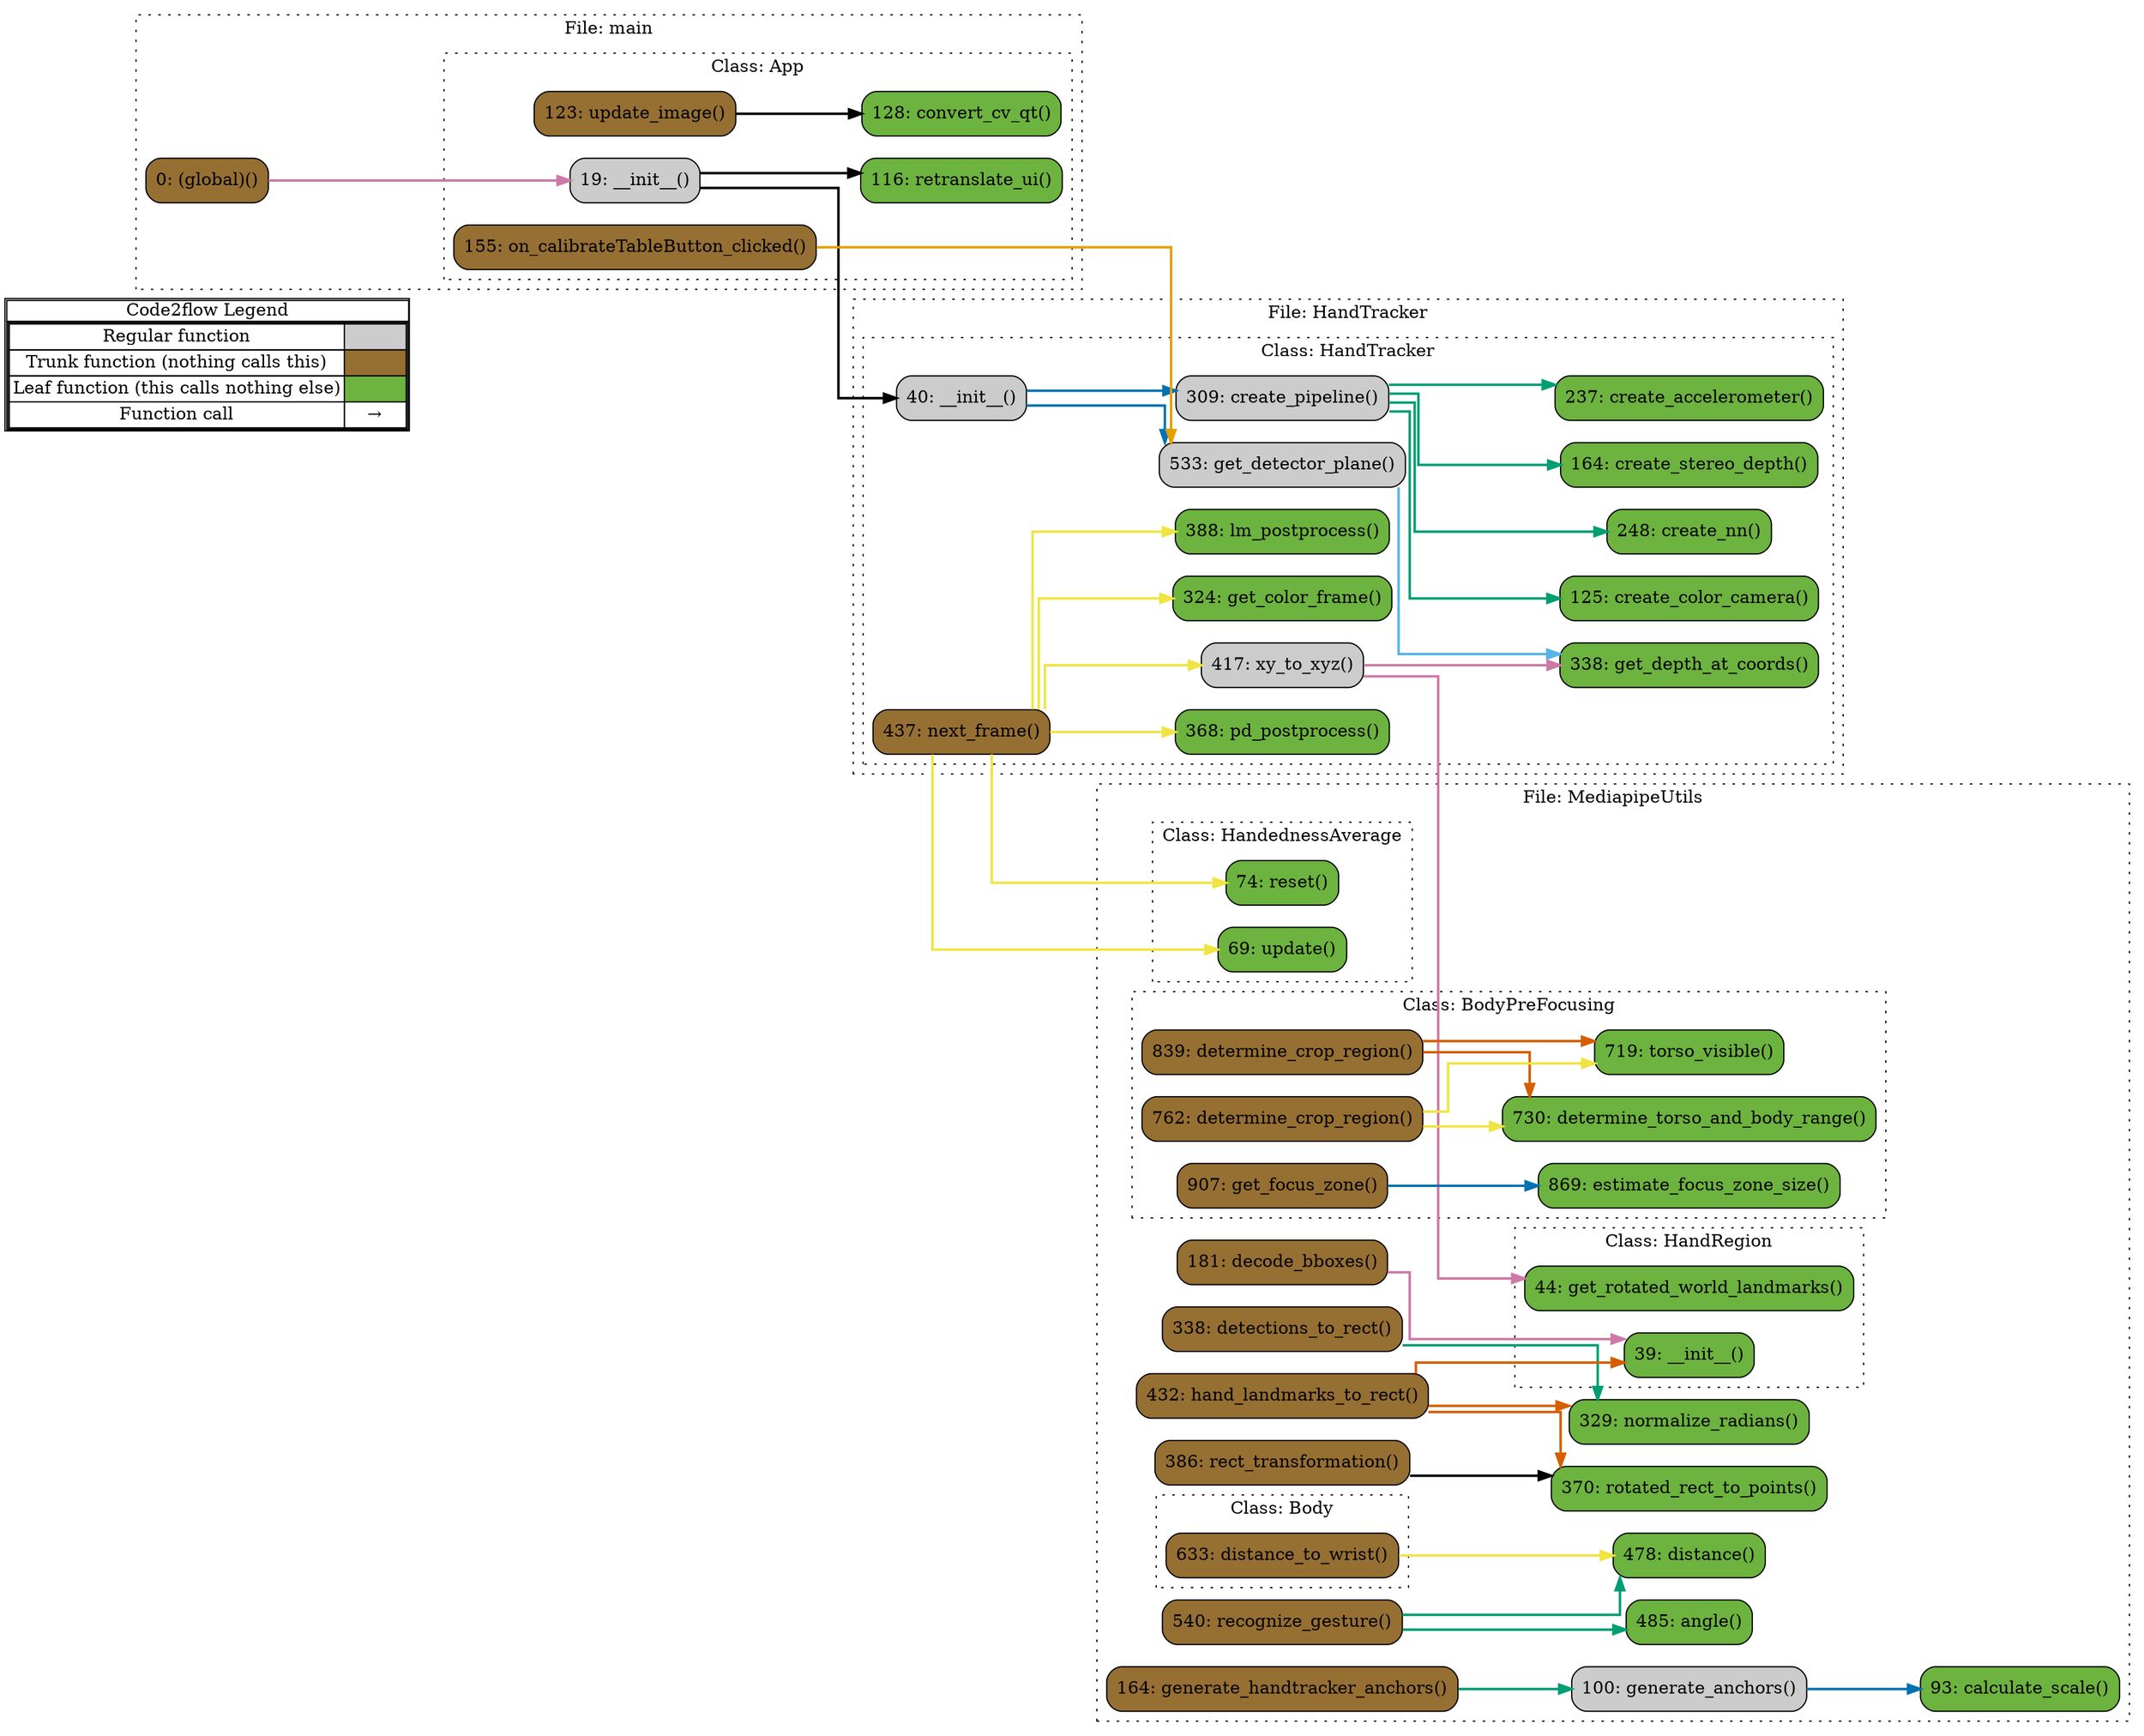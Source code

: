 digraph G {
concentrate=true;
splines="ortho";
rankdir="LR";
subgraph legend{
    rank = min;
    label = "legend";
    Legend [shape=none, margin=0, label = <
        <table cellspacing="0" cellpadding="0" border="1"><tr><td>Code2flow Legend</td></tr><tr><td>
        <table cellspacing="0">
        <tr><td>Regular function</td><td width="50px" bgcolor='#cccccc'></td></tr>
        <tr><td>Trunk function (nothing calls this)</td><td bgcolor='#966F33'></td></tr>
        <tr><td>Leaf function (this calls nothing else)</td><td bgcolor='#6db33f'></td></tr>
        <tr><td>Function call</td><td><font color='black'>&#8594;</font></td></tr>
        </table></td></tr></table>
        >];
}node_1d58cc35 [label="40: __init__()" name="HandTracker::HandTracker.__init__" shape="rect" style="rounded,filled" fillcolor="#cccccc" ];
node_bb4ca503 [label="237: create_accelerometer()" name="HandTracker::HandTracker.create_accelerometer" shape="rect" style="rounded,filled" fillcolor="#6db33f" ];
node_9dbb320a [label="125: create_color_camera()" name="HandTracker::HandTracker.create_color_camera" shape="rect" style="rounded,filled" fillcolor="#6db33f" ];
node_8ce855b0 [label="248: create_nn()" name="HandTracker::HandTracker.create_nn" shape="rect" style="rounded,filled" fillcolor="#6db33f" ];
node_63be2dd3 [label="309: create_pipeline()" name="HandTracker::HandTracker.create_pipeline" shape="rect" style="rounded,filled" fillcolor="#cccccc" ];
node_1781a6bc [label="164: create_stereo_depth()" name="HandTracker::HandTracker.create_stereo_depth" shape="rect" style="rounded,filled" fillcolor="#6db33f" ];
node_31e2f868 [label="324: get_color_frame()" name="HandTracker::HandTracker.get_color_frame" shape="rect" style="rounded,filled" fillcolor="#6db33f" ];
node_c5b6d5d9 [label="338: get_depth_at_coords()" name="HandTracker::HandTracker.get_depth_at_coords" shape="rect" style="rounded,filled" fillcolor="#6db33f" ];
node_4920d252 [label="533: get_detector_plane()" name="HandTracker::HandTracker.get_detector_plane" shape="rect" style="rounded,filled" fillcolor="#cccccc" ];
node_5178e7d0 [label="388: lm_postprocess()" name="HandTracker::HandTracker.lm_postprocess" shape="rect" style="rounded,filled" fillcolor="#6db33f" ];
node_19b790d4 [label="437: next_frame()" name="HandTracker::HandTracker.next_frame" shape="rect" style="rounded,filled" fillcolor="#966F33" ];
node_98b1beab [label="368: pd_postprocess()" name="HandTracker::HandTracker.pd_postprocess" shape="rect" style="rounded,filled" fillcolor="#6db33f" ];
node_30f7032f [label="417: xy_to_xyz()" name="HandTracker::HandTracker.xy_to_xyz" shape="rect" style="rounded,filled" fillcolor="#cccccc" ];
node_c6bf2c5c [label="633: distance_to_wrist()" name="MediapipeUtils::Body.distance_to_wrist" shape="rect" style="rounded,filled" fillcolor="#966F33" ];
node_dbe9a8b6 [label="839: determine_crop_region()" name="MediapipeUtils::BodyPreFocusing.determine_crop_region" shape="rect" style="rounded,filled" fillcolor="#966F33" ];
node_a625359c [label="762: determine_crop_region()" name="MediapipeUtils::BodyPreFocusing.determine_crop_region" shape="rect" style="rounded,filled" fillcolor="#966F33" ];
node_0fb41d4d [label="730: determine_torso_and_body_range()" name="MediapipeUtils::BodyPreFocusing.determine_torso_and_body_range" shape="rect" style="rounded,filled" fillcolor="#6db33f" ];
node_19a73a64 [label="869: estimate_focus_zone_size()" name="MediapipeUtils::BodyPreFocusing.estimate_focus_zone_size" shape="rect" style="rounded,filled" fillcolor="#6db33f" ];
node_1ee576d5 [label="907: get_focus_zone()" name="MediapipeUtils::BodyPreFocusing.get_focus_zone" shape="rect" style="rounded,filled" fillcolor="#966F33" ];
node_44f48779 [label="719: torso_visible()" name="MediapipeUtils::BodyPreFocusing.torso_visible" shape="rect" style="rounded,filled" fillcolor="#6db33f" ];
node_1c01117e [label="39: __init__()" name="MediapipeUtils::HandRegion.__init__" shape="rect" style="rounded,filled" fillcolor="#6db33f" ];
node_0cd7423c [label="44: get_rotated_world_landmarks()" name="MediapipeUtils::HandRegion.get_rotated_world_landmarks" shape="rect" style="rounded,filled" fillcolor="#6db33f" ];
node_5ad22f62 [label="74: reset()" name="MediapipeUtils::HandednessAverage.reset" shape="rect" style="rounded,filled" fillcolor="#6db33f" ];
node_e24c49f2 [label="69: update()" name="MediapipeUtils::HandednessAverage.update" shape="rect" style="rounded,filled" fillcolor="#6db33f" ];
node_a49ec61c [label="485: angle()" name="MediapipeUtils::angle" shape="rect" style="rounded,filled" fillcolor="#6db33f" ];
node_fb880dbf [label="93: calculate_scale()" name="MediapipeUtils::calculate_scale" shape="rect" style="rounded,filled" fillcolor="#6db33f" ];
node_9aa38d57 [label="181: decode_bboxes()" name="MediapipeUtils::decode_bboxes" shape="rect" style="rounded,filled" fillcolor="#966F33" ];
node_ee3dc9e3 [label="338: detections_to_rect()" name="MediapipeUtils::detections_to_rect" shape="rect" style="rounded,filled" fillcolor="#966F33" ];
node_d4933870 [label="478: distance()" name="MediapipeUtils::distance" shape="rect" style="rounded,filled" fillcolor="#6db33f" ];
node_c27b0065 [label="100: generate_anchors()" name="MediapipeUtils::generate_anchors" shape="rect" style="rounded,filled" fillcolor="#cccccc" ];
node_f5287623 [label="164: generate_handtracker_anchors()" name="MediapipeUtils::generate_handtracker_anchors" shape="rect" style="rounded,filled" fillcolor="#966F33" ];
node_1bcb0d46 [label="432: hand_landmarks_to_rect()" name="MediapipeUtils::hand_landmarks_to_rect" shape="rect" style="rounded,filled" fillcolor="#966F33" ];
node_0adfd78b [label="329: normalize_radians()" name="MediapipeUtils::normalize_radians" shape="rect" style="rounded,filled" fillcolor="#6db33f" ];
node_63e8afab [label="540: recognize_gesture()" name="MediapipeUtils::recognize_gesture" shape="rect" style="rounded,filled" fillcolor="#966F33" ];
node_be0f1590 [label="386: rect_transformation()" name="MediapipeUtils::rect_transformation" shape="rect" style="rounded,filled" fillcolor="#966F33" ];
node_a498b24a [label="370: rotated_rect_to_points()" name="MediapipeUtils::rotated_rect_to_points" shape="rect" style="rounded,filled" fillcolor="#6db33f" ];
node_304282b7 [label="0: (global)()" name="main::(global)" shape="rect" style="rounded,filled" fillcolor="#966F33" ];
node_915b2018 [label="19: __init__()" name="main::App.__init__" shape="rect" style="rounded,filled" fillcolor="#cccccc" ];
node_26611c3f [label="128: convert_cv_qt()" name="main::App.convert_cv_qt" shape="rect" style="rounded,filled" fillcolor="#6db33f" ];
node_6ba680d9 [label="155: on_calibrateTableButton_clicked()" name="main::App.on_calibrateTableButton_clicked" shape="rect" style="rounded,filled" fillcolor="#966F33" ];
node_4198425e [label="116: retranslate_ui()" name="main::App.retranslate_ui" shape="rect" style="rounded,filled" fillcolor="#6db33f" ];
node_3b5db7e0 [label="123: update_image()" name="main::App.update_image" shape="rect" style="rounded,filled" fillcolor="#966F33" ];
node_1d58cc35 -> node_63be2dd3 [color="#0072B2" penwidth="2"];
node_1d58cc35 -> node_4920d252 [color="#0072B2" penwidth="2"];
node_63be2dd3 -> node_bb4ca503 [color="#009E73" penwidth="2"];
node_63be2dd3 -> node_9dbb320a [color="#009E73" penwidth="2"];
node_63be2dd3 -> node_8ce855b0 [color="#009E73" penwidth="2"];
node_63be2dd3 -> node_1781a6bc [color="#009E73" penwidth="2"];
node_4920d252 -> node_c5b6d5d9 [color="#56B4E9" penwidth="2"];
node_19b790d4 -> node_31e2f868 [color="#F0E442" penwidth="2"];
node_19b790d4 -> node_5178e7d0 [color="#F0E442" penwidth="2"];
node_19b790d4 -> node_98b1beab [color="#F0E442" penwidth="2"];
node_19b790d4 -> node_30f7032f [color="#F0E442" penwidth="2"];
node_19b790d4 -> node_5ad22f62 [color="#F0E442" penwidth="2"];
node_19b790d4 -> node_e24c49f2 [color="#F0E442" penwidth="2"];
node_19b790d4 -> node_e24c49f2 [color="#F0E442" penwidth="2"];
node_30f7032f -> node_c5b6d5d9 [color="#CC79A7" penwidth="2"];
node_30f7032f -> node_c5b6d5d9 [color="#CC79A7" penwidth="2"];
node_30f7032f -> node_0cd7423c [color="#CC79A7" penwidth="2"];
node_c6bf2c5c -> node_d4933870 [color="#F0E442" penwidth="2"];
node_a625359c -> node_0fb41d4d [color="#F0E442" penwidth="2"];
node_a625359c -> node_44f48779 [color="#F0E442" penwidth="2"];
node_dbe9a8b6 -> node_0fb41d4d [color="#D55E00" penwidth="2"];
node_dbe9a8b6 -> node_44f48779 [color="#D55E00" penwidth="2"];
node_1ee576d5 -> node_19a73a64 [color="#0072B2" penwidth="2"];
node_9aa38d57 -> node_1c01117e [color="#CC79A7" penwidth="2"];
node_ee3dc9e3 -> node_0adfd78b [color="#009E73" penwidth="2"];
node_c27b0065 -> node_fb880dbf [color="#0072B2" penwidth="2"];
node_c27b0065 -> node_fb880dbf [color="#0072B2" penwidth="2"];
node_f5287623 -> node_c27b0065 [color="#009E73" penwidth="2"];
node_1bcb0d46 -> node_1c01117e [color="#D55E00" penwidth="2"];
node_1bcb0d46 -> node_0adfd78b [color="#D55E00" penwidth="2"];
node_1bcb0d46 -> node_a498b24a [color="#D55E00" penwidth="2"];
node_63e8afab -> node_a49ec61c [color="#009E73" penwidth="2"];
node_63e8afab -> node_a49ec61c [color="#009E73" penwidth="2"];
node_63e8afab -> node_a49ec61c [color="#009E73" penwidth="2"];
node_63e8afab -> node_d4933870 [color="#009E73" penwidth="2"];
node_63e8afab -> node_d4933870 [color="#009E73" penwidth="2"];
node_be0f1590 -> node_a498b24a [color="#000000" penwidth="2"];
node_304282b7 -> node_915b2018 [color="#CC79A7" penwidth="2"];
node_915b2018 -> node_1d58cc35 [color="#000000" penwidth="2"];
node_915b2018 -> node_4198425e [color="#000000" penwidth="2"];
node_6ba680d9 -> node_4920d252 [color="#E69F00" penwidth="2"];
node_3b5db7e0 -> node_26611c3f [color="#000000" penwidth="2"];
subgraph cluster_9f3e0a72 {
    label="File: HandTracker";
    name="HandTracker";
    style="filled";
    graph[style=dotted];
    subgraph cluster_046094cd {
        node_1d58cc35 node_9dbb320a node_1781a6bc node_bb4ca503 node_8ce855b0 node_63be2dd3 node_31e2f868 node_c5b6d5d9 node_98b1beab node_5178e7d0 node_30f7032f node_19b790d4 node_4920d252;
        label="Class: HandTracker";
        name="HandTracker";
        style="filled";
        graph[style=dotted];
    };
};
subgraph cluster_900a4c4f {
    node_fb880dbf node_c27b0065 node_f5287623 node_9aa38d57 node_0adfd78b node_ee3dc9e3 node_a498b24a node_be0f1590 node_1bcb0d46 node_d4933870 node_a49ec61c node_63e8afab;
    label="File: MediapipeUtils";
    name="MediapipeUtils";
    style="filled";
    graph[style=dotted];
    subgraph cluster_4547fc51 {
        node_1c01117e node_0cd7423c;
        label="Class: HandRegion";
        name="HandRegion";
        style="filled";
        graph[style=dotted];
    };
    subgraph cluster_151a520e {
        node_e24c49f2 node_5ad22f62;
        label="Class: HandednessAverage";
        name="HandednessAverage";
        style="filled";
        graph[style=dotted];
    };
    subgraph cluster_5f27f927 {
        node_c6bf2c5c;
        label="Class: Body";
        name="Body";
        style="filled";
        graph[style=dotted];
    };
    subgraph cluster_0889bc63 {
        node_44f48779 node_0fb41d4d node_a625359c node_dbe9a8b6 node_19a73a64 node_1ee576d5;
        label="Class: BodyPreFocusing";
        name="BodyPreFocusing";
        style="filled";
        graph[style=dotted];
    };
};
subgraph cluster_121d5eed {
    node_304282b7;
    label="File: main";
    name="main";
    style="filled";
    graph[style=dotted];
    subgraph cluster_926bc6c5 {
        node_915b2018 node_4198425e node_3b5db7e0 node_26611c3f node_6ba680d9;
        label="Class: App";
        name="App";
        style="filled";
        graph[style=dotted];
    };
};
}
